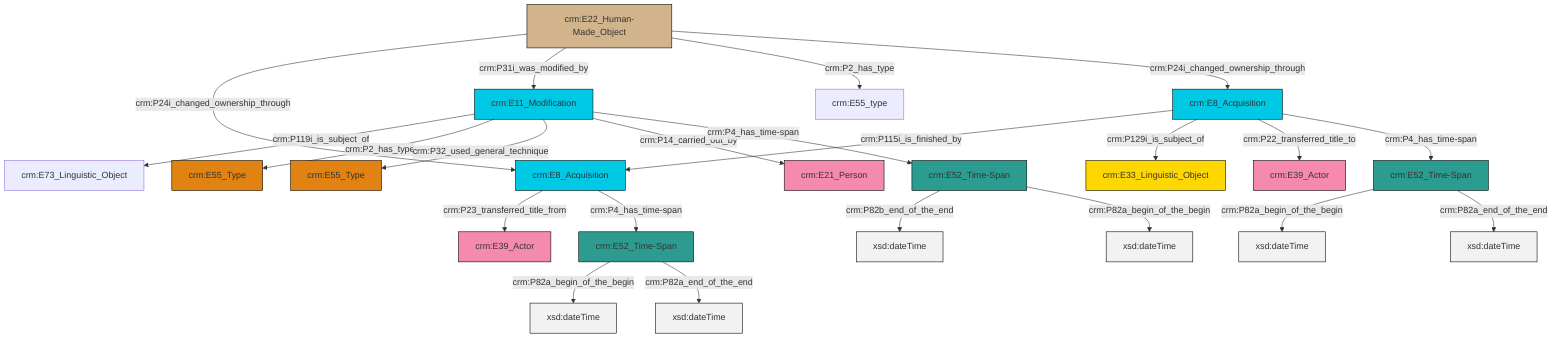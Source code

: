 graph TD
classDef Literal fill:#f2f2f2,stroke:#000000;
classDef CRM_Entity fill:#FFFFFF,stroke:#000000;
classDef Temporal_Entity fill:#00C9E6, stroke:#000000;
classDef Type fill:#E18312, stroke:#000000;
classDef Time-Span fill:#2C9C91, stroke:#000000;
classDef Appellation fill:#FFEB7F, stroke:#000000;
classDef Place fill:#008836, stroke:#000000;
classDef Persistent_Item fill:#B266B2, stroke:#000000;
classDef Conceptual_Object fill:#FFD700, stroke:#000000;
classDef Physical_Thing fill:#D2B48C, stroke:#000000;
classDef Actor fill:#f58aad, stroke:#000000;
classDef PC_Classes fill:#4ce600, stroke:#000000;
classDef Multi fill:#cccccc,stroke:#000000;

2["crm:E11_Modification"]:::Temporal_Entity -->|crm:P119i_is_subject_of| 3["crm:E73_Linguistic_Object"]:::Default
2["crm:E11_Modification"]:::Temporal_Entity -->|crm:P2_has_type| 4["crm:E55_Type"]:::Type
8["crm:E8_Acquisition"]:::Temporal_Entity -->|crm:P23_transferred_title_from| 9["crm:E39_Actor"]:::Actor
2["crm:E11_Modification"]:::Temporal_Entity -->|crm:P32_used_general_technique| 6["crm:E55_Type"]:::Type
2["crm:E11_Modification"]:::Temporal_Entity -->|crm:P14_carried_out_by| 12["crm:E21_Person"]:::Actor
8["crm:E8_Acquisition"]:::Temporal_Entity -->|crm:P4_has_time-span| 10["crm:E52_Time-Span"]:::Time-Span
2["crm:E11_Modification"]:::Temporal_Entity -->|crm:P4_has_time-span| 24["crm:E52_Time-Span"]:::Time-Span
25["crm:E52_Time-Span"]:::Time-Span -->|crm:P82a_begin_of_the_begin| 26[xsd:dateTime]:::Literal
27["crm:E8_Acquisition"]:::Temporal_Entity -->|crm:P115i_is_finished_by| 8["crm:E8_Acquisition"]:::Temporal_Entity
10["crm:E52_Time-Span"]:::Time-Span -->|crm:P82a_begin_of_the_begin| 29[xsd:dateTime]:::Literal
14["crm:E22_Human-Made_Object"]:::Physical_Thing -->|crm:P24i_changed_ownership_through| 8["crm:E8_Acquisition"]:::Temporal_Entity
24["crm:E52_Time-Span"]:::Time-Span -->|crm:P82b_end_of_the_end| 30[xsd:dateTime]:::Literal
27["crm:E8_Acquisition"]:::Temporal_Entity -->|crm:P129i_is_subject_of| 20["crm:E33_Linguistic_Object"]:::Conceptual_Object
14["crm:E22_Human-Made_Object"]:::Physical_Thing -->|crm:P31i_was_modified_by| 2["crm:E11_Modification"]:::Temporal_Entity
14["crm:E22_Human-Made_Object"]:::Physical_Thing -->|crm:P2_has_type| 0["crm:E55_type"]:::Default
14["crm:E22_Human-Made_Object"]:::Physical_Thing -->|crm:P24i_changed_ownership_through| 27["crm:E8_Acquisition"]:::Temporal_Entity
27["crm:E8_Acquisition"]:::Temporal_Entity -->|crm:P22_transferred_title_to| 17["crm:E39_Actor"]:::Actor
27["crm:E8_Acquisition"]:::Temporal_Entity -->|crm:P4_has_time-span| 25["crm:E52_Time-Span"]:::Time-Span
24["crm:E52_Time-Span"]:::Time-Span -->|crm:P82a_begin_of_the_begin| 33[xsd:dateTime]:::Literal
25["crm:E52_Time-Span"]:::Time-Span -->|crm:P82a_end_of_the_end| 34[xsd:dateTime]:::Literal
10["crm:E52_Time-Span"]:::Time-Span -->|crm:P82a_end_of_the_end| 35[xsd:dateTime]:::Literal